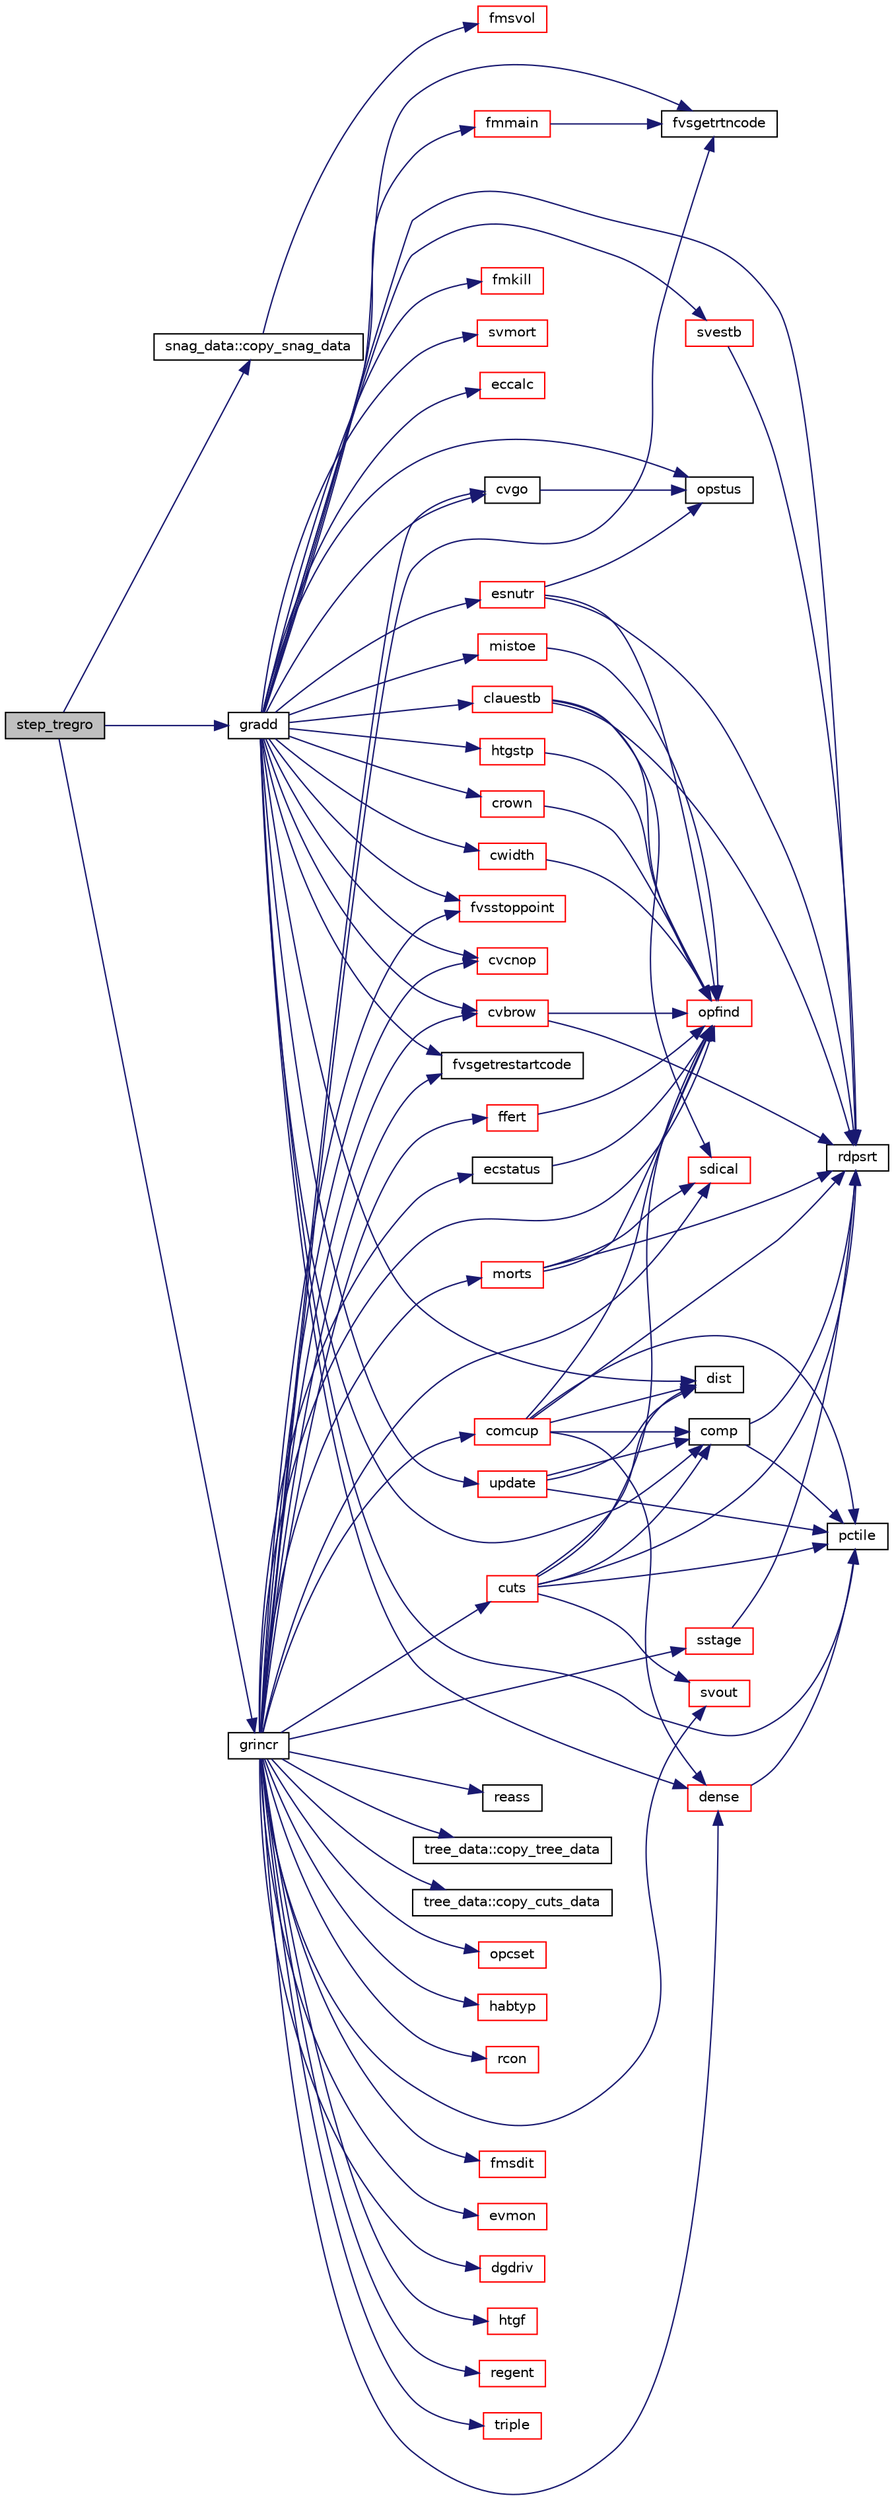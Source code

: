 digraph "step_tregro"
{
  edge [fontname="Helvetica",fontsize="10",labelfontname="Helvetica",labelfontsize="10"];
  node [fontname="Helvetica",fontsize="10",shape=record];
  rankdir="LR";
  Node1 [label="step_tregro",height=0.2,width=0.4,color="black", fillcolor="grey75", style="filled", fontcolor="black"];
  Node1 -> Node2 [color="midnightblue",fontsize="10",style="solid",fontname="Helvetica"];
  Node2 [label="snag_data::copy_snag_data",height=0.2,width=0.4,color="black", fillcolor="white", style="filled",URL="$namespacesnag__data.html#a52766294d763dcefbb1985eea8fdcc19"];
  Node2 -> Node3 [color="midnightblue",fontsize="10",style="solid",fontname="Helvetica"];
  Node3 [label="fmsvol",height=0.2,width=0.4,color="red", fillcolor="white", style="filled",URL="$fmsvol_8f.html#a06bde439f073767d2f2a03fd789a17d6"];
  Node1 -> Node4 [color="midnightblue",fontsize="10",style="solid",fontname="Helvetica"];
  Node4 [label="grincr",height=0.2,width=0.4,color="black", fillcolor="white", style="filled",URL="$grincr_8f.html#a67a79f0ec53e55e73dbff8239834af69"];
  Node4 -> Node5 [color="midnightblue",fontsize="10",style="solid",fontname="Helvetica"];
  Node5 [label="tree_data::copy_tree_data",height=0.2,width=0.4,color="black", fillcolor="white", style="filled",URL="$namespacetree__data.html#a3e2102732a7632abd05dfeaef4b8bb51"];
  Node4 -> Node6 [color="midnightblue",fontsize="10",style="solid",fontname="Helvetica"];
  Node6 [label="tree_data::copy_cuts_data",height=0.2,width=0.4,color="black", fillcolor="white", style="filled",URL="$namespacetree__data.html#a90cff42c4d0a52f9e6d5a356b3774bf5"];
  Node4 -> Node7 [color="midnightblue",fontsize="10",style="solid",fontname="Helvetica"];
  Node7 [label="opcset",height=0.2,width=0.4,color="red", fillcolor="white", style="filled",URL="$opcset_8f.html#adf8866710db6dbf26e1a8cd03d5399b8"];
  Node4 -> Node8 [color="midnightblue",fontsize="10",style="solid",fontname="Helvetica"];
  Node8 [label="fvsgetrestartcode",height=0.2,width=0.4,color="black", fillcolor="white", style="filled",URL="$cmdline_8f.html#ad360cac679e2e38de9f2a9e42ec7cbf0"];
  Node4 -> Node9 [color="midnightblue",fontsize="10",style="solid",fontname="Helvetica"];
  Node9 [label="opfind",height=0.2,width=0.4,color="red", fillcolor="white", style="filled",URL="$opfind_8f.html#a324ef558c0f597354b656e718563559e"];
  Node4 -> Node10 [color="midnightblue",fontsize="10",style="solid",fontname="Helvetica"];
  Node10 [label="habtyp",height=0.2,width=0.4,color="red", fillcolor="white", style="filled",URL="$habtyp_8f.html#a508134cecb4c37e7c3afb626eb7633c1"];
  Node4 -> Node11 [color="midnightblue",fontsize="10",style="solid",fontname="Helvetica"];
  Node11 [label="rcon",height=0.2,width=0.4,color="red", fillcolor="white", style="filled",URL="$rcon_8f.html#afa57d3a304bb721b67453a0fb1594785"];
  Node4 -> Node12 [color="midnightblue",fontsize="10",style="solid",fontname="Helvetica"];
  Node12 [label="fmsdit",height=0.2,width=0.4,color="red", fillcolor="white", style="filled",URL="$fmsdit_8f.html#a30cc187b9cd93f901cd2cfb200fe9450"];
  Node4 -> Node13 [color="midnightblue",fontsize="10",style="solid",fontname="Helvetica"];
  Node13 [label="sdical",height=0.2,width=0.4,color="red", fillcolor="white", style="filled",URL="$sdical_8f.html#a235a2595a6e0fc8939700a1b24b845af"];
  Node4 -> Node14 [color="midnightblue",fontsize="10",style="solid",fontname="Helvetica"];
  Node14 [label="sstage",height=0.2,width=0.4,color="red", fillcolor="white", style="filled",URL="$sstage_8f.html#a6750c588bfb9f44874ad27e96750e458"];
  Node14 -> Node15 [color="midnightblue",fontsize="10",style="solid",fontname="Helvetica"];
  Node15 [label="rdpsrt",height=0.2,width=0.4,color="black", fillcolor="white", style="filled",URL="$rdpsrt_8f.html#a0f0c79b72af19ed56f74ee89ecae6877"];
  Node4 -> Node16 [color="midnightblue",fontsize="10",style="solid",fontname="Helvetica"];
  Node16 [label="fvsstoppoint",height=0.2,width=0.4,color="red", fillcolor="white", style="filled",URL="$cmdline_8f.html#af76f3c19404318f10236cae406be7430"];
  Node4 -> Node17 [color="midnightblue",fontsize="10",style="solid",fontname="Helvetica"];
  Node17 [label="fvsgetrtncode",height=0.2,width=0.4,color="black", fillcolor="white", style="filled",URL="$cmdline_8f.html#a0772cb6ab1daa15981fb8fcb46971c27"];
  Node4 -> Node18 [color="midnightblue",fontsize="10",style="solid",fontname="Helvetica"];
  Node18 [label="evmon",height=0.2,width=0.4,color="red", fillcolor="white", style="filled",URL="$evmon_8f.html#a4df7a0aa9506927276f3ebf78fa49050"];
  Node4 -> Node19 [color="midnightblue",fontsize="10",style="solid",fontname="Helvetica"];
  Node19 [label="ecstatus",height=0.2,width=0.4,color="black", fillcolor="white", style="filled",URL="$ecstatus_8f.html#a5c0b0f0e49263e7360a524e62cbe5270"];
  Node19 -> Node9 [color="midnightblue",fontsize="10",style="solid",fontname="Helvetica"];
  Node4 -> Node20 [color="midnightblue",fontsize="10",style="solid",fontname="Helvetica"];
  Node20 [label="svout",height=0.2,width=0.4,color="red", fillcolor="white", style="filled",URL="$svout_8f.html#a8c5f64a04396e1839a97dd3c049fceb3"];
  Node4 -> Node21 [color="midnightblue",fontsize="10",style="solid",fontname="Helvetica"];
  Node21 [label="cuts",height=0.2,width=0.4,color="red", fillcolor="white", style="filled",URL="$cuts_8f.html#a2ce5728b80829765618b9d40069daf3e"];
  Node21 -> Node15 [color="midnightblue",fontsize="10",style="solid",fontname="Helvetica"];
  Node21 -> Node9 [color="midnightblue",fontsize="10",style="solid",fontname="Helvetica"];
  Node21 -> Node22 [color="midnightblue",fontsize="10",style="solid",fontname="Helvetica"];
  Node22 [label="comp",height=0.2,width=0.4,color="black", fillcolor="white", style="filled",URL="$comp_8f.html#a30f9342dc1e45b4ae68c2cc2fac8b84c"];
  Node22 -> Node15 [color="midnightblue",fontsize="10",style="solid",fontname="Helvetica"];
  Node22 -> Node23 [color="midnightblue",fontsize="10",style="solid",fontname="Helvetica"];
  Node23 [label="pctile",height=0.2,width=0.4,color="black", fillcolor="white", style="filled",URL="$pctile_8f.html#a12d7263064b7cef81de7e72852800b83"];
  Node21 -> Node23 [color="midnightblue",fontsize="10",style="solid",fontname="Helvetica"];
  Node21 -> Node24 [color="midnightblue",fontsize="10",style="solid",fontname="Helvetica"];
  Node24 [label="dist",height=0.2,width=0.4,color="black", fillcolor="white", style="filled",URL="$dist_8f.html#afe8418c76796bf6d8e4a91ec63dd0b85"];
  Node21 -> Node20 [color="midnightblue",fontsize="10",style="solid",fontname="Helvetica"];
  Node4 -> Node25 [color="midnightblue",fontsize="10",style="solid",fontname="Helvetica"];
  Node25 [label="cvgo",height=0.2,width=0.4,color="black", fillcolor="white", style="filled",URL="$cvgo_8f.html#a198e8fab901513459ce05248f4ef563c"];
  Node25 -> Node26 [color="midnightblue",fontsize="10",style="solid",fontname="Helvetica"];
  Node26 [label="opstus",height=0.2,width=0.4,color="black", fillcolor="white", style="filled",URL="$opstus_8f.html#a2ba04a222a41f42068dd870eb6f0f1d0"];
  Node4 -> Node27 [color="midnightblue",fontsize="10",style="solid",fontname="Helvetica"];
  Node27 [label="dense",height=0.2,width=0.4,color="red", fillcolor="white", style="filled",URL="$dense_8f.html#a0671c5b3b4099c48d11bae362f0d3e44"];
  Node27 -> Node23 [color="midnightblue",fontsize="10",style="solid",fontname="Helvetica"];
  Node4 -> Node28 [color="midnightblue",fontsize="10",style="solid",fontname="Helvetica"];
  Node28 [label="cvbrow",height=0.2,width=0.4,color="red", fillcolor="white", style="filled",URL="$cvbrow_8f.html#adb060990a196bce1afb48f49ad57a3aa"];
  Node28 -> Node9 [color="midnightblue",fontsize="10",style="solid",fontname="Helvetica"];
  Node28 -> Node15 [color="midnightblue",fontsize="10",style="solid",fontname="Helvetica"];
  Node4 -> Node29 [color="midnightblue",fontsize="10",style="solid",fontname="Helvetica"];
  Node29 [label="cvcnop",height=0.2,width=0.4,color="red", fillcolor="white", style="filled",URL="$cvcnop_8f.html#aa3f632e38217c5dbccdaa17d591ce32c"];
  Node4 -> Node30 [color="midnightblue",fontsize="10",style="solid",fontname="Helvetica"];
  Node30 [label="comcup",height=0.2,width=0.4,color="red", fillcolor="white", style="filled",URL="$comcup_8f90.html#a734e9cda275a04f4875c739d3364f64a"];
  Node30 -> Node9 [color="midnightblue",fontsize="10",style="solid",fontname="Helvetica"];
  Node30 -> Node15 [color="midnightblue",fontsize="10",style="solid",fontname="Helvetica"];
  Node30 -> Node23 [color="midnightblue",fontsize="10",style="solid",fontname="Helvetica"];
  Node30 -> Node24 [color="midnightblue",fontsize="10",style="solid",fontname="Helvetica"];
  Node30 -> Node22 [color="midnightblue",fontsize="10",style="solid",fontname="Helvetica"];
  Node30 -> Node27 [color="midnightblue",fontsize="10",style="solid",fontname="Helvetica"];
  Node4 -> Node31 [color="midnightblue",fontsize="10",style="solid",fontname="Helvetica"];
  Node31 [label="dgdriv",height=0.2,width=0.4,color="red", fillcolor="white", style="filled",URL="$dgdriv_8f.html#ad9220c3efeb580dc6ff126a8620500b7"];
  Node4 -> Node32 [color="midnightblue",fontsize="10",style="solid",fontname="Helvetica"];
  Node32 [label="htgf",height=0.2,width=0.4,color="red", fillcolor="white", style="filled",URL="$htgf_8f90.html#abda4c0a69556b3cb1ceabb0292436f95"];
  Node4 -> Node33 [color="midnightblue",fontsize="10",style="solid",fontname="Helvetica"];
  Node33 [label="regent",height=0.2,width=0.4,color="red", fillcolor="white", style="filled",URL="$regent_8f.html#aff3a1354c8739bc4ba09f507b8fb5cde"];
  Node4 -> Node34 [color="midnightblue",fontsize="10",style="solid",fontname="Helvetica"];
  Node34 [label="morts",height=0.2,width=0.4,color="red", fillcolor="white", style="filled",URL="$morts_8f.html#ad554b741d56bb53f1e2444d07819ca05"];
  Node34 -> Node9 [color="midnightblue",fontsize="10",style="solid",fontname="Helvetica"];
  Node34 -> Node13 [color="midnightblue",fontsize="10",style="solid",fontname="Helvetica"];
  Node34 -> Node15 [color="midnightblue",fontsize="10",style="solid",fontname="Helvetica"];
  Node4 -> Node35 [color="midnightblue",fontsize="10",style="solid",fontname="Helvetica"];
  Node35 [label="triple",height=0.2,width=0.4,color="red", fillcolor="white", style="filled",URL="$triple_8f.html#a5ce968697c2ad2bc554fe656564f49c2"];
  Node4 -> Node36 [color="midnightblue",fontsize="10",style="solid",fontname="Helvetica"];
  Node36 [label="reass",height=0.2,width=0.4,color="black", fillcolor="white", style="filled",URL="$reass_8f.html#a28cec04e5152e4d99aef7afd06edabf2"];
  Node4 -> Node37 [color="midnightblue",fontsize="10",style="solid",fontname="Helvetica"];
  Node37 [label="ffert",height=0.2,width=0.4,color="red", fillcolor="white", style="filled",URL="$ffert_8f.html#aac62bb705fd2f30f180466d6a3149b77"];
  Node37 -> Node9 [color="midnightblue",fontsize="10",style="solid",fontname="Helvetica"];
  Node1 -> Node38 [color="midnightblue",fontsize="10",style="solid",fontname="Helvetica"];
  Node38 [label="gradd",height=0.2,width=0.4,color="black", fillcolor="white", style="filled",URL="$gradd_8f.html#a600f37418d934afd782fee50e2ac2dc6"];
  Node38 -> Node8 [color="midnightblue",fontsize="10",style="solid",fontname="Helvetica"];
  Node38 -> Node39 [color="midnightblue",fontsize="10",style="solid",fontname="Helvetica"];
  Node39 [label="mistoe",height=0.2,width=0.4,color="red", fillcolor="white", style="filled",URL="$mistoe_8f.html#aeddbe3409fc53820dd7b60e4d6182c59"];
  Node39 -> Node9 [color="midnightblue",fontsize="10",style="solid",fontname="Helvetica"];
  Node38 -> Node40 [color="midnightblue",fontsize="10",style="solid",fontname="Helvetica"];
  Node40 [label="fmmain",height=0.2,width=0.4,color="red", fillcolor="white", style="filled",URL="$fmmain_8f.html#a6da5eb1822139dcd74180ce53986d68c"];
  Node40 -> Node17 [color="midnightblue",fontsize="10",style="solid",fontname="Helvetica"];
  Node38 -> Node17 [color="midnightblue",fontsize="10",style="solid",fontname="Helvetica"];
  Node38 -> Node41 [color="midnightblue",fontsize="10",style="solid",fontname="Helvetica"];
  Node41 [label="fmkill",height=0.2,width=0.4,color="red", fillcolor="white", style="filled",URL="$fmkill_8f.html#ae985736bab0f6ca8fe8e3b5f4e1f6771"];
  Node38 -> Node26 [color="midnightblue",fontsize="10",style="solid",fontname="Helvetica"];
  Node38 -> Node42 [color="midnightblue",fontsize="10",style="solid",fontname="Helvetica"];
  Node42 [label="htgstp",height=0.2,width=0.4,color="red", fillcolor="white", style="filled",URL="$htgstp_8f.html#af14acf424bb0f516c5a33281d6835820"];
  Node42 -> Node9 [color="midnightblue",fontsize="10",style="solid",fontname="Helvetica"];
  Node38 -> Node43 [color="midnightblue",fontsize="10",style="solid",fontname="Helvetica"];
  Node43 [label="svmort",height=0.2,width=0.4,color="red", fillcolor="white", style="filled",URL="$svmort_8f.html#a13e0d2bf6b71ffabf2addc8d206396d9"];
  Node38 -> Node16 [color="midnightblue",fontsize="10",style="solid",fontname="Helvetica"];
  Node38 -> Node44 [color="midnightblue",fontsize="10",style="solid",fontname="Helvetica"];
  Node44 [label="update",height=0.2,width=0.4,color="red", fillcolor="white", style="filled",URL="$update_8f.html#a60bed4fb99e9ceaeef8d9e3be28bae9a"];
  Node44 -> Node23 [color="midnightblue",fontsize="10",style="solid",fontname="Helvetica"];
  Node44 -> Node24 [color="midnightblue",fontsize="10",style="solid",fontname="Helvetica"];
  Node44 -> Node22 [color="midnightblue",fontsize="10",style="solid",fontname="Helvetica"];
  Node38 -> Node15 [color="midnightblue",fontsize="10",style="solid",fontname="Helvetica"];
  Node38 -> Node27 [color="midnightblue",fontsize="10",style="solid",fontname="Helvetica"];
  Node38 -> Node25 [color="midnightblue",fontsize="10",style="solid",fontname="Helvetica"];
  Node38 -> Node28 [color="midnightblue",fontsize="10",style="solid",fontname="Helvetica"];
  Node38 -> Node45 [color="midnightblue",fontsize="10",style="solid",fontname="Helvetica"];
  Node45 [label="clauestb",height=0.2,width=0.4,color="red", fillcolor="white", style="filled",URL="$clauestb_8f.html#a1dc71e2ea8baed59cdd7b11cc34da2a7"];
  Node45 -> Node9 [color="midnightblue",fontsize="10",style="solid",fontname="Helvetica"];
  Node45 -> Node13 [color="midnightblue",fontsize="10",style="solid",fontname="Helvetica"];
  Node45 -> Node15 [color="midnightblue",fontsize="10",style="solid",fontname="Helvetica"];
  Node38 -> Node46 [color="midnightblue",fontsize="10",style="solid",fontname="Helvetica"];
  Node46 [label="esnutr",height=0.2,width=0.4,color="red", fillcolor="white", style="filled",URL="$esnutr_8f.html#ad9844273182068aed436096606a63289"];
  Node46 -> Node9 [color="midnightblue",fontsize="10",style="solid",fontname="Helvetica"];
  Node46 -> Node15 [color="midnightblue",fontsize="10",style="solid",fontname="Helvetica"];
  Node46 -> Node26 [color="midnightblue",fontsize="10",style="solid",fontname="Helvetica"];
  Node38 -> Node47 [color="midnightblue",fontsize="10",style="solid",fontname="Helvetica"];
  Node47 [label="svestb",height=0.2,width=0.4,color="red", fillcolor="white", style="filled",URL="$svestb_8f.html#ad4d322b14c179a9669e72b652aabf424"];
  Node47 -> Node15 [color="midnightblue",fontsize="10",style="solid",fontname="Helvetica"];
  Node38 -> Node48 [color="midnightblue",fontsize="10",style="solid",fontname="Helvetica"];
  Node48 [label="eccalc",height=0.2,width=0.4,color="red", fillcolor="white", style="filled",URL="$eccalc_8f.html#a8edffb908bcf836efe8166ffecef4c3a"];
  Node38 -> Node49 [color="midnightblue",fontsize="10",style="solid",fontname="Helvetica"];
  Node49 [label="crown",height=0.2,width=0.4,color="red", fillcolor="white", style="filled",URL="$crown_8f.html#a7dc86957cf14bcbebc48a956eba71d29"];
  Node49 -> Node9 [color="midnightblue",fontsize="10",style="solid",fontname="Helvetica"];
  Node38 -> Node50 [color="midnightblue",fontsize="10",style="solid",fontname="Helvetica"];
  Node50 [label="cwidth",height=0.2,width=0.4,color="red", fillcolor="white", style="filled",URL="$cwidth_8f.html#a1a32f65f2daba2cdeb93d7f223f2f175"];
  Node50 -> Node9 [color="midnightblue",fontsize="10",style="solid",fontname="Helvetica"];
  Node38 -> Node29 [color="midnightblue",fontsize="10",style="solid",fontname="Helvetica"];
  Node38 -> Node23 [color="midnightblue",fontsize="10",style="solid",fontname="Helvetica"];
  Node38 -> Node24 [color="midnightblue",fontsize="10",style="solid",fontname="Helvetica"];
  Node38 -> Node22 [color="midnightblue",fontsize="10",style="solid",fontname="Helvetica"];
}

